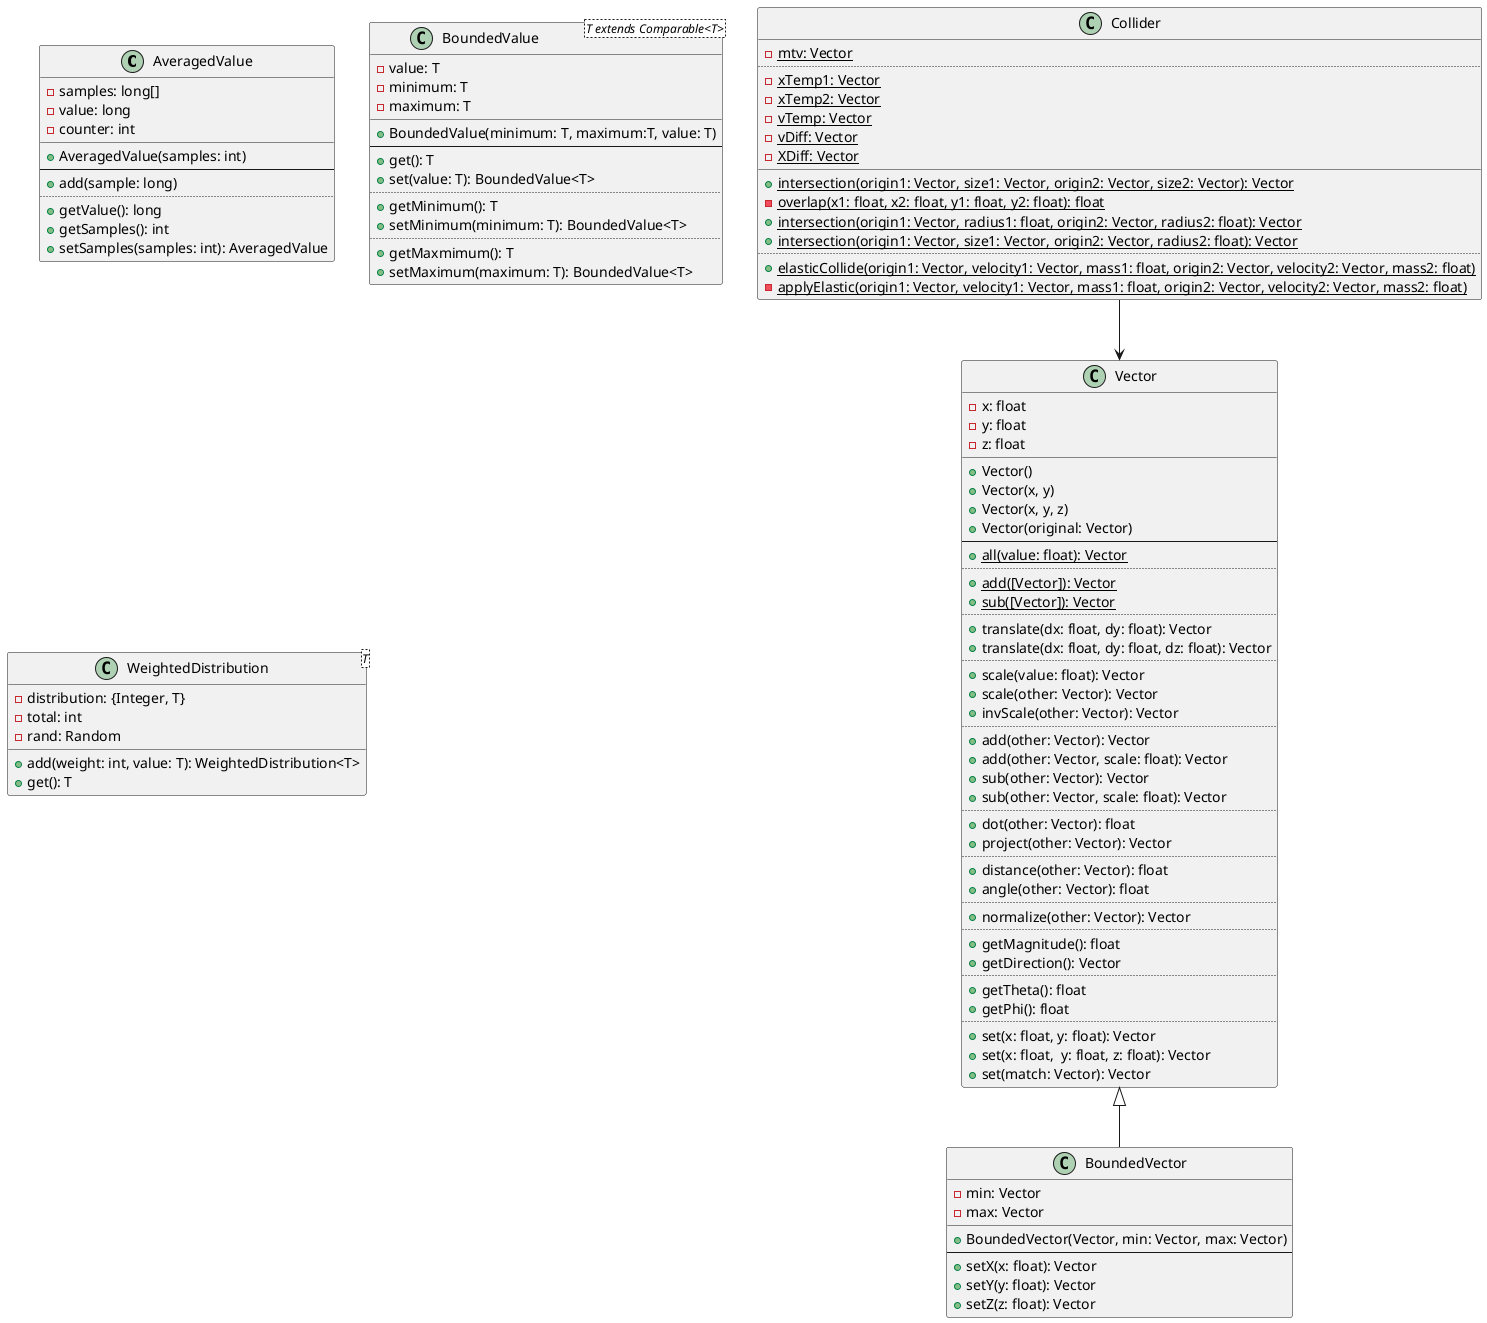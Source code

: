 @startuml

class AveragedValue {
	-samples: long[]
	-value: long
	-counter: int
	__
	+AveragedValue(samples: int)
	--
	+add(sample: long)
	..
	+getValue(): long
	+getSamples(): int
	+setSamples(samples: int): AveragedValue
}

class BoundedValue<T extends Comparable<T>> {
	-value: T
	-minimum: T
	-maximum: T
	__
	+BoundedValue(minimum: T, maximum:T, value: T)
	--
	+get(): T
	+set(value: T): BoundedValue<T>
	..
	+getMinimum(): T
	+setMinimum(minimum: T): BoundedValue<T>
	..
	+getMaxmimum(): T
	+setMaximum(maximum: T): BoundedValue<T>
}

class Vector {
	-x: float
	-y: float
	-z: float
	__
	+Vector()
	+Vector(x, y)
	+Vector(x, y, z)
	+Vector(original: Vector)
	--
	{static} +all(value: float): Vector
	..
	{static} +add([Vector]): Vector
	{static} +sub([Vector]): Vector
	..
	+translate(dx: float, dy: float): Vector
	+translate(dx: float, dy: float, dz: float): Vector
	..
	+scale(value: float): Vector
	+scale(other: Vector): Vector
	+invScale(other: Vector): Vector
	..
	+add(other: Vector): Vector
	+add(other: Vector, scale: float): Vector
	+sub(other: Vector): Vector
	+sub(other: Vector, scale: float): Vector
	..
	+dot(other: Vector): float
	+project(other: Vector): Vector
	..
	+distance(other: Vector): float
	+angle(other: Vector): float
	..
	+normalize(other: Vector): Vector
	..
	+getMagnitude(): float
	+getDirection(): Vector
	..
	+getTheta(): float
	+getPhi(): float
	..
	+set(x: float, y: float): Vector
	+set(x: float,  y: float, z: float): Vector
	+set(match: Vector): Vector
}
Vector <|-- BoundedVector

class BoundedVector {
	-min: Vector
	-max: Vector
	__
	+BoundedVector(Vector, min: Vector, max: Vector)
	--
	+setX(x: float): Vector
	+setY(y: float): Vector
	+setZ(z: float): Vector
}

class Collider {
	{static} -mtv: Vector
	..
	{static} -xTemp1: Vector
	{static} -xTemp2: Vector
	{static} -vTemp: Vector
	{static} -vDiff: Vector
	{static} -XDiff: Vector
	__
	{static} +intersection(origin1: Vector, size1: Vector, origin2: Vector, size2: Vector): Vector
	{static} -overlap(x1: float, x2: float, y1: float, y2: float): float
	{static} +intersection(origin1: Vector, radius1: float, origin2: Vector, radius2: float): Vector
	{static} +intersection(origin1: Vector, size1: Vector, origin2: Vector, radius2: float): Vector
	..
	{static} +elasticCollide(origin1: Vector, velocity1: Vector, mass1: float, origin2: Vector, velocity2: Vector, mass2: float)
	{static} -applyElastic(origin1: Vector, velocity1: Vector, mass1: float, origin2: Vector, velocity2: Vector, mass2: float)
}
Collider --> Vector

class WeightedDistribution<T> {
	-distribution: {Integer, T}
	-total: int
	-rand: Random
	__
	+add(weight: int, value: T): WeightedDistribution<T>
	+get(): T
}

@enduml
